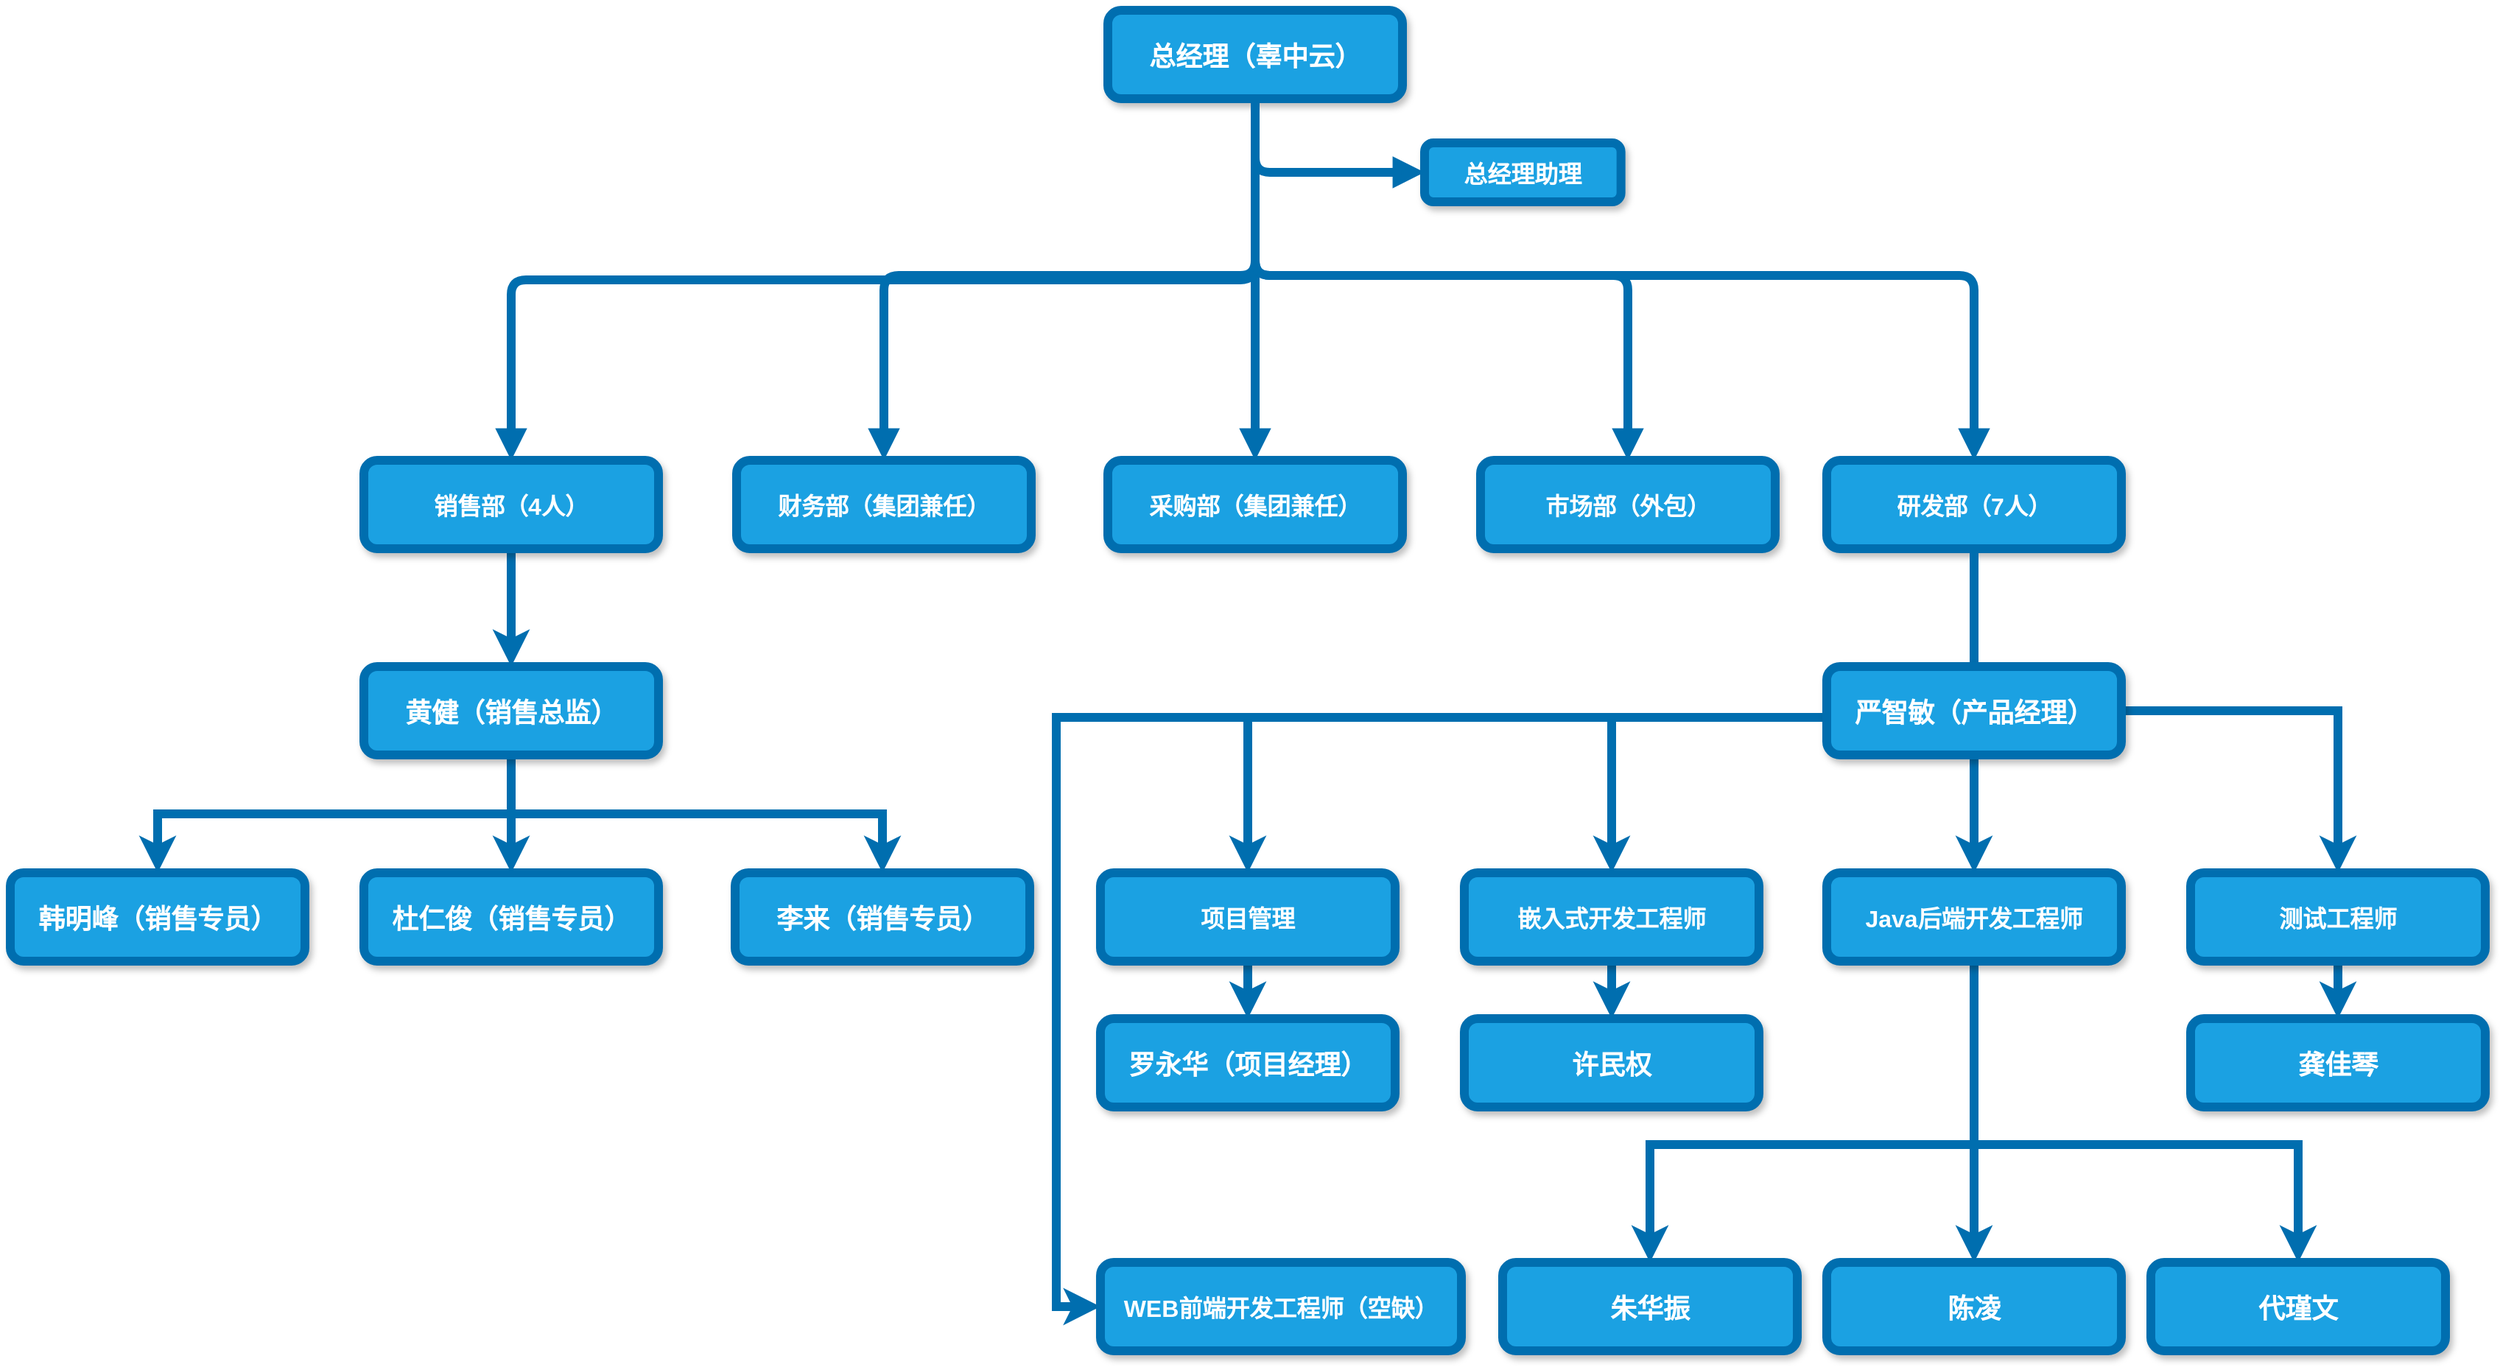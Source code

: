 <mxfile version="13.5.8" type="github">
  <diagram name="Page-1" id="97916047-d0de-89f5-080d-49f4d83e522f">
    <mxGraphModel dx="1896" dy="1059" grid="1" gridSize="10" guides="1" tooltips="1" connect="1" arrows="1" fold="1" page="1" pageScale="1.5" pageWidth="1169" pageHeight="827" background="#ffffff" math="0" shadow="0">
      <root>
        <mxCell id="0" />
        <mxCell id="1" parent="0" />
        <mxCell id="2" value="总经理（辜中云）" style="rounded=1;fillColor=#1ba1e2;shadow=1;fontStyle=1;fontColor=#ffffff;fontSize=18;strokeWidth=6;strokeColor=#006EAF;" parent="1" vertex="1">
          <mxGeometry x="815" y="20" width="200" height="60" as="geometry" />
        </mxCell>
        <mxCell id="4" value="市场部（外包）" style="rounded=1;shadow=1;fontStyle=1;fontColor=#ffffff;fontSize=16;fillColor=#1ba1e2;strokeWidth=6;strokeColor=#006EAF;" parent="1" vertex="1">
          <mxGeometry x="1068" y="325.5" width="200" height="60" as="geometry" />
        </mxCell>
        <mxCell id="SNdY29Xibx8d0OwwSOjc-62" value="" style="edgeStyle=orthogonalEdgeStyle;rounded=0;orthogonalLoop=1;jettySize=auto;html=1;strokeWidth=6;strokeColor=#006EAF;fillColor=#1ba1e2;" edge="1" parent="1" source="5" target="SNdY29Xibx8d0OwwSOjc-61">
          <mxGeometry relative="1" as="geometry" />
        </mxCell>
        <mxCell id="5" value="销售部（4人）" style="rounded=1;fillColor=#1ba1e2;shadow=1;fontStyle=1;fontColor=#ffffff;fontSize=16;strokeWidth=6;strokeColor=#006EAF;" parent="1" vertex="1">
          <mxGeometry x="310" y="325.5" width="200" height="60" as="geometry" />
        </mxCell>
        <mxCell id="SNdY29Xibx8d0OwwSOjc-70" value="" style="edgeStyle=orthogonalEdgeStyle;rounded=0;orthogonalLoop=1;jettySize=auto;html=1;exitX=0.5;exitY=1;exitDx=0;exitDy=0;entryX=0.5;entryY=0;entryDx=0;entryDy=0;strokeWidth=6;strokeColor=#006EAF;fillColor=#1ba1e2;" edge="1" parent="1" source="6" target="SNdY29Xibx8d0OwwSOjc-69">
          <mxGeometry relative="1" as="geometry">
            <Array as="points">
              <mxPoint x="1403" y="500" />
              <mxPoint x="910" y="500" />
            </Array>
          </mxGeometry>
        </mxCell>
        <mxCell id="SNdY29Xibx8d0OwwSOjc-93" style="edgeStyle=orthogonalEdgeStyle;rounded=0;orthogonalLoop=1;jettySize=auto;html=1;entryX=0.5;entryY=0;entryDx=0;entryDy=0;fontFamily=Helvetica;fontSize=18;exitX=1;exitY=0.5;exitDx=0;exitDy=0;strokeWidth=6;strokeColor=#006EAF;fillColor=#1ba1e2;" edge="1" parent="1" source="SNdY29Xibx8d0OwwSOjc-76" target="SNdY29Xibx8d0OwwSOjc-92">
          <mxGeometry relative="1" as="geometry">
            <mxPoint x="1530" y="490" as="sourcePoint" />
          </mxGeometry>
        </mxCell>
        <mxCell id="SNdY29Xibx8d0OwwSOjc-96" style="edgeStyle=orthogonalEdgeStyle;rounded=0;orthogonalLoop=1;jettySize=auto;html=1;entryX=0.5;entryY=0;entryDx=0;entryDy=0;strokeWidth=6;fontFamily=Helvetica;fontSize=18;exitX=0.5;exitY=1;exitDx=0;exitDy=0;strokeColor=#006EAF;fillColor=#1ba1e2;" edge="1" parent="1" source="6" target="SNdY29Xibx8d0OwwSOjc-72">
          <mxGeometry relative="1" as="geometry">
            <Array as="points">
              <mxPoint x="1403" y="500" />
              <mxPoint x="1157" y="500" />
            </Array>
          </mxGeometry>
        </mxCell>
        <mxCell id="6" value="研发部（7人）" style="rounded=1;fillColor=#1ba1e2;shadow=1;fontStyle=1;fontColor=#ffffff;fontSize=16;strokeWidth=6;strokeColor=#006EAF;" parent="1" vertex="1">
          <mxGeometry x="1303" y="325.5" width="200" height="60" as="geometry" />
        </mxCell>
        <mxCell id="7" value="总经理助理" style="rounded=1;fillColor=#1ba1e2;shadow=1;fontStyle=1;fontColor=#ffffff;fontSize=16;strokeWidth=6;strokeColor=#006EAF;" parent="1" vertex="1">
          <mxGeometry x="1030" y="110" width="133.33" height="40" as="geometry" />
        </mxCell>
        <mxCell id="30" value="" style="edgeStyle=elbowEdgeStyle;elbow=vertical;strokeWidth=6;endArrow=block;endFill=1;fontStyle=1;exitX=0.5;exitY=1;exitDx=0;exitDy=0;fillColor=#1ba1e2;strokeColor=#006EAF;" parent="1" source="2" target="5" edge="1">
          <mxGeometry x="-58" y="35.5" width="100" height="100" as="geometry">
            <mxPoint x="692" y="140" as="sourcePoint" />
            <mxPoint x="42" y="35.5" as="targetPoint" />
            <Array as="points">
              <mxPoint x="640" y="203" />
            </Array>
          </mxGeometry>
        </mxCell>
        <mxCell id="31" value="" style="edgeStyle=elbowEdgeStyle;elbow=vertical;strokeWidth=6;endArrow=block;endFill=1;fontStyle=1;exitX=0.5;exitY=1;exitDx=0;exitDy=0;fillColor=#1ba1e2;strokeColor=#006EAF;" parent="1" source="2" target="4" edge="1">
          <mxGeometry x="-58" y="35.5" width="100" height="100" as="geometry">
            <mxPoint x="692" y="140" as="sourcePoint" />
            <mxPoint x="42" y="35.5" as="targetPoint" />
            <Array as="points">
              <mxPoint x="930" y="200" />
            </Array>
          </mxGeometry>
        </mxCell>
        <mxCell id="33" value="" style="edgeStyle=elbowEdgeStyle;elbow=vertical;strokeWidth=6;endArrow=block;endFill=1;fontStyle=1;fillColor=#1ba1e2;exitX=0.5;exitY=1;exitDx=0;exitDy=0;entryX=0;entryY=0.5;entryDx=0;entryDy=0;strokeColor=#006EAF;" parent="1" source="2" target="7" edge="1">
          <mxGeometry x="-58" y="35.5" width="100" height="100" as="geometry">
            <mxPoint x="695" y="80" as="sourcePoint" />
            <mxPoint x="1030" y="130" as="targetPoint" />
            <Array as="points">
              <mxPoint x="1060" y="130" />
              <mxPoint x="930" y="110" />
              <mxPoint x="860" y="130" />
              <mxPoint x="850" y="150" />
              <mxPoint x="982" y="165.5" />
            </Array>
          </mxGeometry>
        </mxCell>
        <mxCell id="SNdY29Xibx8d0OwwSOjc-55" value="财务部（集团兼任）" style="rounded=1;shadow=1;fontStyle=1;fontColor=#ffffff;fontSize=16;fillColor=#1ba1e2;strokeWidth=6;strokeColor=#006EAF;" vertex="1" parent="1">
          <mxGeometry x="563" y="325.5" width="200" height="60" as="geometry" />
        </mxCell>
        <mxCell id="SNdY29Xibx8d0OwwSOjc-56" value="采购部（集团兼任）" style="rounded=1;shadow=1;fontStyle=1;fontColor=#ffffff;fontSize=16;fillColor=#1ba1e2;strokeWidth=6;strokeColor=#006EAF;" vertex="1" parent="1">
          <mxGeometry x="815" y="325.5" width="200" height="60" as="geometry" />
        </mxCell>
        <mxCell id="SNdY29Xibx8d0OwwSOjc-58" value="" style="edgeStyle=elbowEdgeStyle;elbow=vertical;strokeWidth=6;endArrow=block;endFill=1;fontStyle=1;entryX=0.5;entryY=0;entryDx=0;entryDy=0;exitX=0.5;exitY=1;exitDx=0;exitDy=0;fillColor=#1ba1e2;strokeColor=#006EAF;" edge="1" parent="1" source="2" target="SNdY29Xibx8d0OwwSOjc-55">
          <mxGeometry x="-48" y="45.5" width="100" height="100" as="geometry">
            <mxPoint x="690" y="130" as="sourcePoint" />
            <mxPoint x="1173" y="335.5" as="targetPoint" />
            <Array as="points">
              <mxPoint x="770" y="200" />
            </Array>
          </mxGeometry>
        </mxCell>
        <mxCell id="SNdY29Xibx8d0OwwSOjc-59" value="" style="edgeStyle=elbowEdgeStyle;elbow=vertical;strokeWidth=6;endArrow=block;endFill=1;fontStyle=1;exitX=0.5;exitY=1;exitDx=0;exitDy=0;fillColor=#1ba1e2;entryX=0.5;entryY=0;entryDx=0;entryDy=0;strokeColor=#006EAF;" edge="1" parent="1" source="2" target="SNdY29Xibx8d0OwwSOjc-56">
          <mxGeometry x="-38" y="55.5" width="100" height="100" as="geometry">
            <mxPoint x="690" y="130" as="sourcePoint" />
            <mxPoint x="905" y="335.5" as="targetPoint" />
            <Array as="points">
              <mxPoint x="920" y="200" />
              <mxPoint x="1060" y="200" />
            </Array>
          </mxGeometry>
        </mxCell>
        <mxCell id="SNdY29Xibx8d0OwwSOjc-60" value="" style="edgeStyle=elbowEdgeStyle;elbow=vertical;strokeWidth=6;endArrow=block;endFill=1;fontStyle=1;exitX=0.5;exitY=1;exitDx=0;exitDy=0;fillColor=#1ba1e2;strokeColor=#006EAF;" edge="1" parent="1" source="2" target="6">
          <mxGeometry x="-48" y="45.5" width="100" height="100" as="geometry">
            <mxPoint x="705" y="90" as="sourcePoint" />
            <mxPoint x="370" y="335.5" as="targetPoint" />
            <Array as="points">
              <mxPoint x="1180" y="200" />
            </Array>
          </mxGeometry>
        </mxCell>
        <mxCell id="SNdY29Xibx8d0OwwSOjc-64" value="" style="edgeStyle=orthogonalEdgeStyle;rounded=0;orthogonalLoop=1;jettySize=auto;html=1;fontFamily=Helvetica;fontSize=18;strokeWidth=6;strokeColor=#006EAF;fillColor=#1ba1e2;" edge="1" parent="1" source="SNdY29Xibx8d0OwwSOjc-61" target="SNdY29Xibx8d0OwwSOjc-63">
          <mxGeometry relative="1" as="geometry" />
        </mxCell>
        <mxCell id="SNdY29Xibx8d0OwwSOjc-66" style="edgeStyle=orthogonalEdgeStyle;rounded=0;orthogonalLoop=1;jettySize=auto;html=1;entryX=0.5;entryY=0;entryDx=0;entryDy=0;exitX=0.5;exitY=1;exitDx=0;exitDy=0;fontFamily=Helvetica;fontSize=18;strokeWidth=6;strokeColor=#006EAF;fillColor=#1ba1e2;" edge="1" parent="1" source="SNdY29Xibx8d0OwwSOjc-61" target="SNdY29Xibx8d0OwwSOjc-65">
          <mxGeometry relative="1" as="geometry" />
        </mxCell>
        <mxCell id="SNdY29Xibx8d0OwwSOjc-68" style="edgeStyle=orthogonalEdgeStyle;rounded=0;orthogonalLoop=1;jettySize=auto;html=1;entryX=0.5;entryY=0;entryDx=0;entryDy=0;exitX=0.5;exitY=1;exitDx=0;exitDy=0;fontFamily=Helvetica;fontSize=18;strokeWidth=6;strokeColor=#006EAF;fillColor=#1ba1e2;" edge="1" parent="1" source="SNdY29Xibx8d0OwwSOjc-61" target="SNdY29Xibx8d0OwwSOjc-67">
          <mxGeometry relative="1" as="geometry" />
        </mxCell>
        <mxCell id="SNdY29Xibx8d0OwwSOjc-61" value="黄健（销售总监）" style="rounded=1;fillColor=#1ba1e2;shadow=1;fontStyle=1;fontColor=#ffffff;fontSize=18;fontFamily=Helvetica;strokeWidth=6;strokeColor=#006EAF;" vertex="1" parent="1">
          <mxGeometry x="310" y="465.5" width="200" height="60" as="geometry" />
        </mxCell>
        <mxCell id="SNdY29Xibx8d0OwwSOjc-63" value="杜仁俊（销售专员）" style="rounded=1;fillColor=#1ba1e2;shadow=1;fontStyle=1;fontColor=#ffffff;fontSize=18;fontFamily=Helvetica;strokeWidth=6;strokeColor=#006EAF;" vertex="1" parent="1">
          <mxGeometry x="310" y="605.5" width="200" height="60" as="geometry" />
        </mxCell>
        <mxCell id="SNdY29Xibx8d0OwwSOjc-65" value="韩明峰（销售专员）" style="rounded=1;fillColor=#1ba1e2;shadow=1;fontStyle=1;fontColor=#ffffff;fontSize=18;strokeWidth=6;strokeColor=#006EAF;" vertex="1" parent="1">
          <mxGeometry x="70" y="605.5" width="200" height="60" as="geometry" />
        </mxCell>
        <mxCell id="SNdY29Xibx8d0OwwSOjc-67" value="李来（销售专员）" style="rounded=1;fillColor=#1ba1e2;shadow=1;fontStyle=1;fontColor=#ffffff;fontSize=18;fontFamily=Helvetica;strokeWidth=6;strokeColor=#006EAF;" vertex="1" parent="1">
          <mxGeometry x="562" y="605.5" width="200" height="60" as="geometry" />
        </mxCell>
        <mxCell id="SNdY29Xibx8d0OwwSOjc-91" style="edgeStyle=orthogonalEdgeStyle;rounded=0;orthogonalLoop=1;jettySize=auto;html=1;entryX=0.5;entryY=0;entryDx=0;entryDy=0;fontFamily=Helvetica;fontSize=18;exitX=0.5;exitY=1;exitDx=0;exitDy=0;strokeWidth=6;strokeColor=#006EAF;fillColor=#1ba1e2;" edge="1" parent="1" source="SNdY29Xibx8d0OwwSOjc-69" target="SNdY29Xibx8d0OwwSOjc-90">
          <mxGeometry relative="1" as="geometry" />
        </mxCell>
        <mxCell id="SNdY29Xibx8d0OwwSOjc-69" value="项目管理" style="rounded=1;fillColor=#1ba1e2;shadow=1;fontStyle=1;fontColor=#ffffff;fontSize=16;strokeWidth=6;strokeColor=#006EAF;" vertex="1" parent="1">
          <mxGeometry x="810" y="605.5" width="200" height="60" as="geometry" />
        </mxCell>
        <mxCell id="SNdY29Xibx8d0OwwSOjc-79" value="" style="edgeStyle=orthogonalEdgeStyle;rounded=0;orthogonalLoop=1;jettySize=auto;html=1;fontFamily=Helvetica;fontSize=18;exitX=0.5;exitY=1;exitDx=0;exitDy=0;strokeWidth=6;strokeColor=#006EAF;fillColor=#1ba1e2;" edge="1" parent="1" source="6" target="SNdY29Xibx8d0OwwSOjc-78">
          <mxGeometry relative="1" as="geometry">
            <mxPoint x="1420" y="525.5" as="sourcePoint" />
          </mxGeometry>
        </mxCell>
        <mxCell id="SNdY29Xibx8d0OwwSOjc-87" value="" style="edgeStyle=orthogonalEdgeStyle;rounded=0;orthogonalLoop=1;jettySize=auto;html=1;fontFamily=Helvetica;fontSize=18;strokeWidth=6;strokeColor=#006EAF;fillColor=#1ba1e2;" edge="1" parent="1" source="SNdY29Xibx8d0OwwSOjc-72" target="SNdY29Xibx8d0OwwSOjc-86">
          <mxGeometry relative="1" as="geometry" />
        </mxCell>
        <mxCell id="SNdY29Xibx8d0OwwSOjc-72" value="嵌入式开发工程师" style="rounded=1;fillColor=#1ba1e2;shadow=1;fontStyle=1;fontColor=#ffffff;fontSize=16;strokeWidth=6;strokeColor=#006EAF;" vertex="1" parent="1">
          <mxGeometry x="1057" y="605.5" width="200" height="60" as="geometry" />
        </mxCell>
        <mxCell id="SNdY29Xibx8d0OwwSOjc-98" style="edgeStyle=orthogonalEdgeStyle;rounded=0;orthogonalLoop=1;jettySize=auto;html=1;entryX=0;entryY=0.5;entryDx=0;entryDy=0;strokeColor=#006EAF;strokeWidth=6;fontFamily=Helvetica;fontSize=16;" edge="1" parent="1" source="SNdY29Xibx8d0OwwSOjc-76" target="SNdY29Xibx8d0OwwSOjc-97">
          <mxGeometry relative="1" as="geometry">
            <Array as="points">
              <mxPoint x="780" y="500" />
              <mxPoint x="780" y="900" />
            </Array>
          </mxGeometry>
        </mxCell>
        <mxCell id="SNdY29Xibx8d0OwwSOjc-76" value="严智敏（产品经理）" style="rounded=1;fillColor=#1ba1e2;shadow=1;fontStyle=1;fontColor=#ffffff;fontSize=18;strokeWidth=6;strokeColor=#006EAF;" vertex="1" parent="1">
          <mxGeometry x="1303" y="465.5" width="200" height="60" as="geometry" />
        </mxCell>
        <mxCell id="SNdY29Xibx8d0OwwSOjc-81" value="" style="edgeStyle=orthogonalEdgeStyle;rounded=0;orthogonalLoop=1;jettySize=auto;html=1;fontFamily=Helvetica;fontSize=18;exitX=0.5;exitY=1;exitDx=0;exitDy=0;strokeWidth=6;strokeColor=#006EAF;fillColor=#1ba1e2;" edge="1" parent="1" source="SNdY29Xibx8d0OwwSOjc-78" target="SNdY29Xibx8d0OwwSOjc-80">
          <mxGeometry relative="1" as="geometry">
            <Array as="points">
              <mxPoint x="1403" y="790" />
              <mxPoint x="1183" y="790" />
            </Array>
          </mxGeometry>
        </mxCell>
        <mxCell id="SNdY29Xibx8d0OwwSOjc-84" value="" style="edgeStyle=orthogonalEdgeStyle;rounded=0;orthogonalLoop=1;jettySize=auto;html=1;fontFamily=Helvetica;fontSize=18;strokeWidth=6;strokeColor=#006EAF;fillColor=#1ba1e2;" edge="1" parent="1" source="SNdY29Xibx8d0OwwSOjc-78" target="SNdY29Xibx8d0OwwSOjc-82">
          <mxGeometry relative="1" as="geometry" />
        </mxCell>
        <mxCell id="SNdY29Xibx8d0OwwSOjc-85" style="edgeStyle=orthogonalEdgeStyle;rounded=0;orthogonalLoop=1;jettySize=auto;html=1;entryX=0.5;entryY=0;entryDx=0;entryDy=0;fontFamily=Helvetica;fontSize=18;exitX=0.5;exitY=1;exitDx=0;exitDy=0;strokeWidth=6;strokeColor=#006EAF;fillColor=#1ba1e2;" edge="1" parent="1" source="SNdY29Xibx8d0OwwSOjc-78" target="SNdY29Xibx8d0OwwSOjc-83">
          <mxGeometry relative="1" as="geometry">
            <Array as="points">
              <mxPoint x="1403" y="790" />
              <mxPoint x="1623" y="790" />
            </Array>
          </mxGeometry>
        </mxCell>
        <mxCell id="SNdY29Xibx8d0OwwSOjc-78" value="Java后端开发工程师" style="rounded=1;fillColor=#1ba1e2;shadow=1;fontStyle=1;fontColor=#ffffff;fontSize=16;strokeWidth=6;strokeColor=#006EAF;" vertex="1" parent="1">
          <mxGeometry x="1303" y="605.5" width="200" height="60" as="geometry" />
        </mxCell>
        <mxCell id="SNdY29Xibx8d0OwwSOjc-80" value="朱华振" style="rounded=1;fillColor=#1ba1e2;shadow=1;fontStyle=1;fontColor=#ffffff;fontSize=18;strokeWidth=6;strokeColor=#006EAF;" vertex="1" parent="1">
          <mxGeometry x="1083.0" y="870" width="200" height="60" as="geometry" />
        </mxCell>
        <mxCell id="SNdY29Xibx8d0OwwSOjc-82" value="陈凌" style="rounded=1;fillColor=#1ba1e2;shadow=1;fontStyle=1;fontColor=#ffffff;fontSize=18;strokeWidth=6;strokeColor=#006EAF;" vertex="1" parent="1">
          <mxGeometry x="1303" y="870" width="200" height="60" as="geometry" />
        </mxCell>
        <mxCell id="SNdY29Xibx8d0OwwSOjc-83" value="代瑾文" style="rounded=1;fillColor=#1ba1e2;shadow=1;fontStyle=1;fontColor=#ffffff;fontSize=18;strokeWidth=6;strokeColor=#006EAF;" vertex="1" parent="1">
          <mxGeometry x="1523" y="870" width="200" height="60" as="geometry" />
        </mxCell>
        <mxCell id="SNdY29Xibx8d0OwwSOjc-86" value="许民权" style="rounded=1;fillColor=#1ba1e2;shadow=1;fontStyle=1;fontColor=#ffffff;fontSize=18;strokeWidth=6;strokeColor=#006EAF;" vertex="1" parent="1">
          <mxGeometry x="1057" y="704.5" width="200" height="60" as="geometry" />
        </mxCell>
        <mxCell id="SNdY29Xibx8d0OwwSOjc-90" value="罗永华（项目经理）" style="rounded=1;fillColor=#1ba1e2;shadow=1;fontStyle=1;fontColor=#ffffff;fontSize=18;strokeWidth=6;strokeColor=#006EAF;" vertex="1" parent="1">
          <mxGeometry x="810" y="704.5" width="200" height="60" as="geometry" />
        </mxCell>
        <mxCell id="SNdY29Xibx8d0OwwSOjc-95" value="" style="edgeStyle=orthogonalEdgeStyle;rounded=0;orthogonalLoop=1;jettySize=auto;html=1;fontFamily=Helvetica;fontSize=18;strokeWidth=6;strokeColor=#006EAF;fillColor=#1ba1e2;" edge="1" parent="1" source="SNdY29Xibx8d0OwwSOjc-92" target="SNdY29Xibx8d0OwwSOjc-94">
          <mxGeometry relative="1" as="geometry" />
        </mxCell>
        <mxCell id="SNdY29Xibx8d0OwwSOjc-92" value="测试工程师" style="rounded=1;fillColor=#1ba1e2;shadow=1;fontStyle=1;fontColor=#ffffff;fontSize=16;strokeWidth=6;strokeColor=#006EAF;" vertex="1" parent="1">
          <mxGeometry x="1550" y="605.5" width="200" height="60" as="geometry" />
        </mxCell>
        <mxCell id="SNdY29Xibx8d0OwwSOjc-94" value="龚佳琴" style="rounded=1;fillColor=#1ba1e2;shadow=1;fontStyle=1;fontColor=#ffffff;fontSize=18;strokeWidth=6;strokeColor=#006EAF;" vertex="1" parent="1">
          <mxGeometry x="1550" y="704.5" width="200" height="60" as="geometry" />
        </mxCell>
        <mxCell id="SNdY29Xibx8d0OwwSOjc-97" value="WEB前端开发工程师（空缺）" style="rounded=1;fillColor=#1ba1e2;shadow=1;fontStyle=1;fontColor=#ffffff;fontSize=16;strokeWidth=6;strokeColor=#006EAF;" vertex="1" parent="1">
          <mxGeometry x="810" y="870" width="245" height="60" as="geometry" />
        </mxCell>
      </root>
    </mxGraphModel>
  </diagram>
</mxfile>
